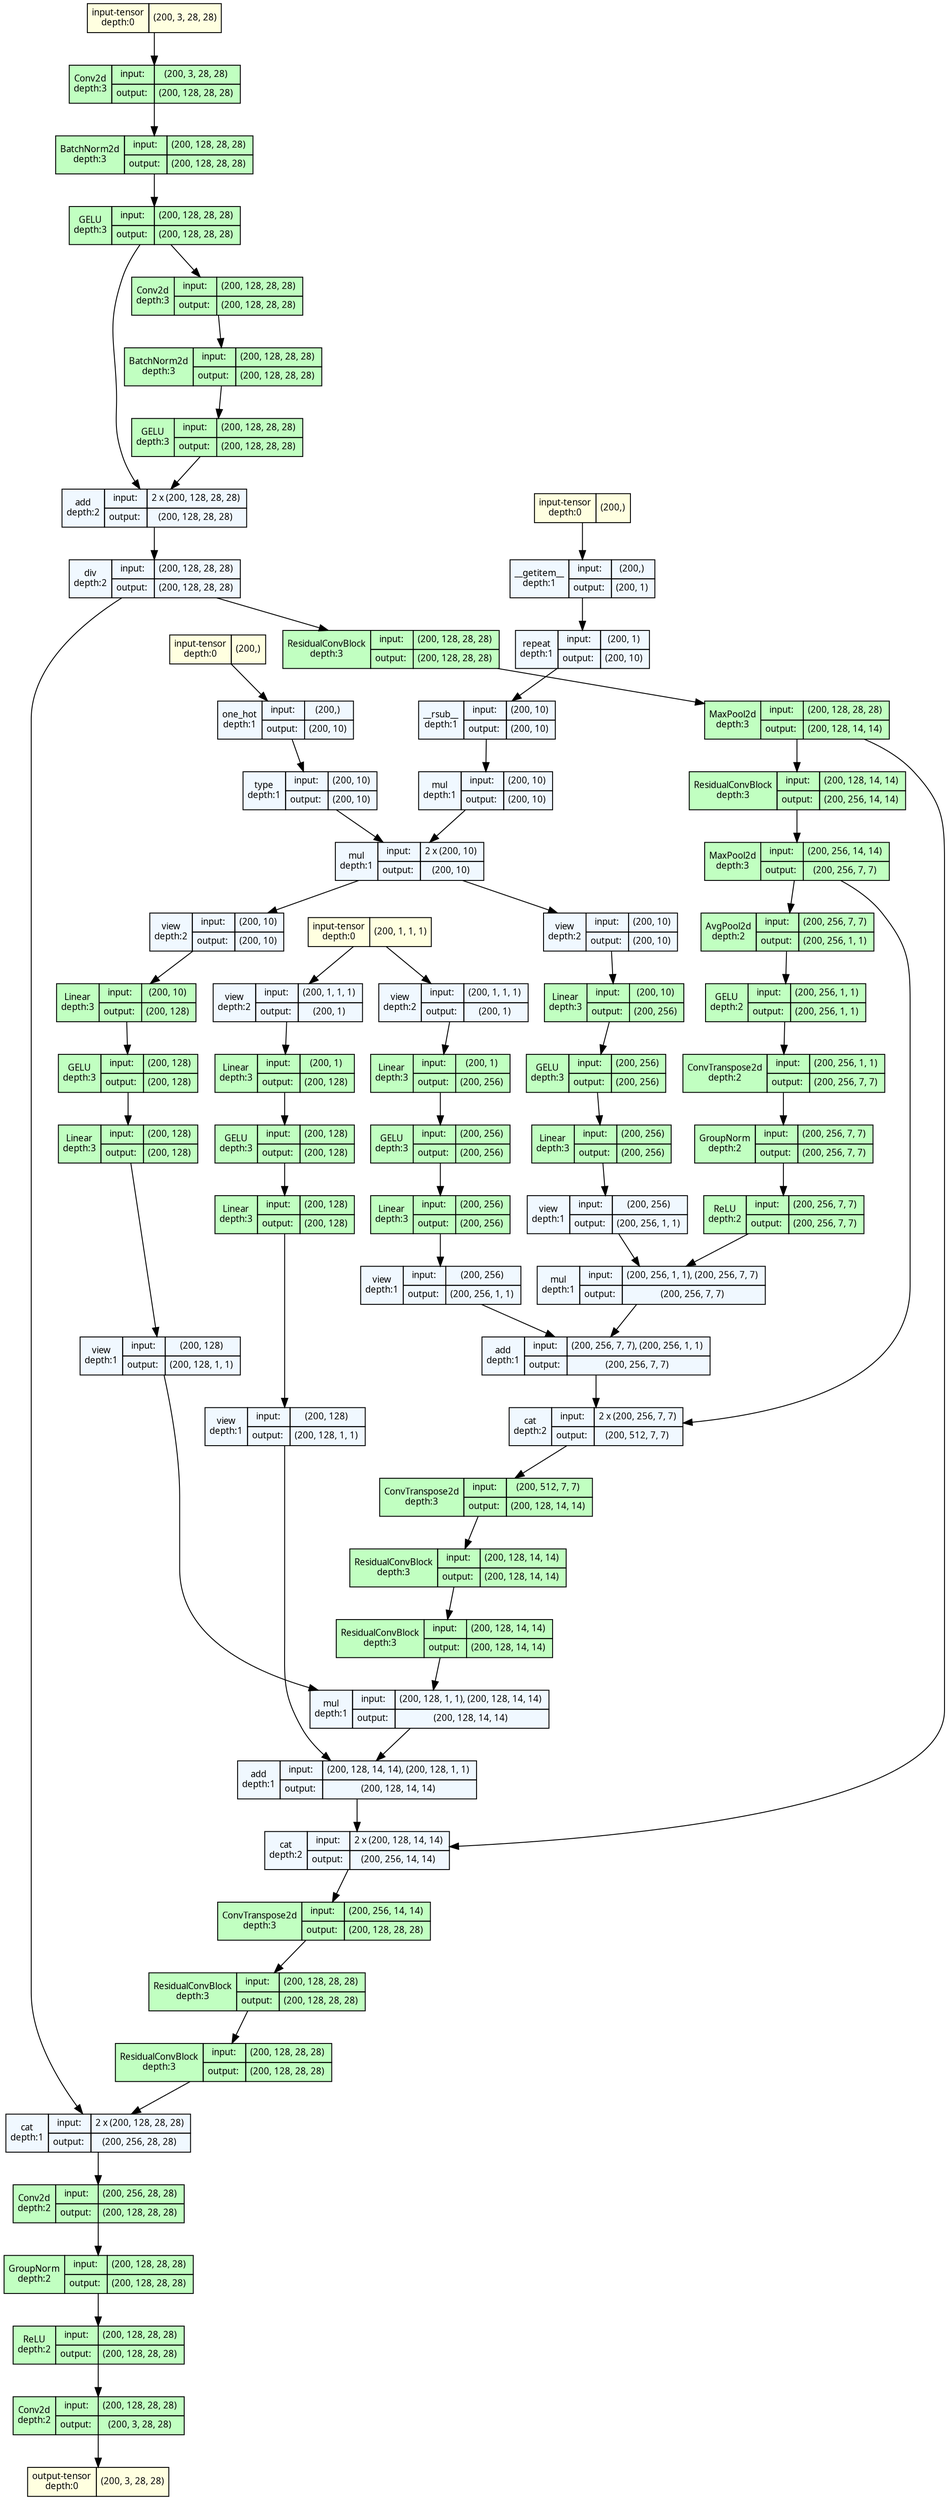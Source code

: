 strict digraph model {
	graph [ordering=in rankdir=TB size="41.1,41.1"]
	node [align=left fontname="Linux libertine" fontsize=10 height=0.2 margin=0 ranksep=0.1 shape=plaintext style=filled]
	edge [fontsize=10]
	0 [label=<
                    <TABLE BORDER="0" CELLBORDER="1"
                    CELLSPACING="0" CELLPADDING="4">
                        <TR><TD>input-tensor<BR/>depth:0</TD><TD>(200, 3, 28, 28)</TD></TR>
                    </TABLE>> fillcolor=lightyellow]
	1 [label=<
                    <TABLE BORDER="0" CELLBORDER="1"
                    CELLSPACING="0" CELLPADDING="4">
                        <TR><TD>input-tensor<BR/>depth:0</TD><TD>(200,)</TD></TR>
                    </TABLE>> fillcolor=lightyellow]
	2 [label=<
                    <TABLE BORDER="0" CELLBORDER="1"
                    CELLSPACING="0" CELLPADDING="4">
                        <TR><TD>input-tensor<BR/>depth:0</TD><TD>(200, 1, 1, 1)</TD></TR>
                    </TABLE>> fillcolor=lightyellow]
	3 [label=<
                    <TABLE BORDER="0" CELLBORDER="1"
                    CELLSPACING="0" CELLPADDING="4">
                        <TR><TD>input-tensor<BR/>depth:0</TD><TD>(200,)</TD></TR>
                    </TABLE>> fillcolor=lightyellow]
	4 [label=<
                    <TABLE BORDER="0" CELLBORDER="1"
                    CELLSPACING="0" CELLPADDING="4">
                    <TR>
                        <TD ROWSPAN="2">Conv2d<BR/>depth:3</TD>
                        <TD COLSPAN="2">input:</TD>
                        <TD COLSPAN="2">(200, 3, 28, 28) </TD>
                    </TR>
                    <TR>
                        <TD COLSPAN="2">output: </TD>
                        <TD COLSPAN="2">(200, 128, 28, 28) </TD>
                    </TR>
                    </TABLE>> fillcolor=darkseagreen1]
	5 [label=<
                    <TABLE BORDER="0" CELLBORDER="1"
                    CELLSPACING="0" CELLPADDING="4">
                    <TR>
                        <TD ROWSPAN="2">BatchNorm2d<BR/>depth:3</TD>
                        <TD COLSPAN="2">input:</TD>
                        <TD COLSPAN="2">(200, 128, 28, 28) </TD>
                    </TR>
                    <TR>
                        <TD COLSPAN="2">output: </TD>
                        <TD COLSPAN="2">(200, 128, 28, 28) </TD>
                    </TR>
                    </TABLE>> fillcolor=darkseagreen1]
	6 [label=<
                    <TABLE BORDER="0" CELLBORDER="1"
                    CELLSPACING="0" CELLPADDING="4">
                    <TR>
                        <TD ROWSPAN="2">GELU<BR/>depth:3</TD>
                        <TD COLSPAN="2">input:</TD>
                        <TD COLSPAN="2">(200, 128, 28, 28) </TD>
                    </TR>
                    <TR>
                        <TD COLSPAN="2">output: </TD>
                        <TD COLSPAN="2">(200, 128, 28, 28) </TD>
                    </TR>
                    </TABLE>> fillcolor=darkseagreen1]
	7 [label=<
                    <TABLE BORDER="0" CELLBORDER="1"
                    CELLSPACING="0" CELLPADDING="4">
                    <TR>
                        <TD ROWSPAN="2">Conv2d<BR/>depth:3</TD>
                        <TD COLSPAN="2">input:</TD>
                        <TD COLSPAN="2">(200, 128, 28, 28) </TD>
                    </TR>
                    <TR>
                        <TD COLSPAN="2">output: </TD>
                        <TD COLSPAN="2">(200, 128, 28, 28) </TD>
                    </TR>
                    </TABLE>> fillcolor=darkseagreen1]
	8 [label=<
                    <TABLE BORDER="0" CELLBORDER="1"
                    CELLSPACING="0" CELLPADDING="4">
                    <TR>
                        <TD ROWSPAN="2">BatchNorm2d<BR/>depth:3</TD>
                        <TD COLSPAN="2">input:</TD>
                        <TD COLSPAN="2">(200, 128, 28, 28) </TD>
                    </TR>
                    <TR>
                        <TD COLSPAN="2">output: </TD>
                        <TD COLSPAN="2">(200, 128, 28, 28) </TD>
                    </TR>
                    </TABLE>> fillcolor=darkseagreen1]
	9 [label=<
                    <TABLE BORDER="0" CELLBORDER="1"
                    CELLSPACING="0" CELLPADDING="4">
                    <TR>
                        <TD ROWSPAN="2">GELU<BR/>depth:3</TD>
                        <TD COLSPAN="2">input:</TD>
                        <TD COLSPAN="2">(200, 128, 28, 28) </TD>
                    </TR>
                    <TR>
                        <TD COLSPAN="2">output: </TD>
                        <TD COLSPAN="2">(200, 128, 28, 28) </TD>
                    </TR>
                    </TABLE>> fillcolor=darkseagreen1]
	10 [label=<
                    <TABLE BORDER="0" CELLBORDER="1"
                    CELLSPACING="0" CELLPADDING="4">
                    <TR>
                        <TD ROWSPAN="2">add<BR/>depth:2</TD>
                        <TD COLSPAN="2">input:</TD>
                        <TD COLSPAN="2">2 x (200, 128, 28, 28) </TD>
                    </TR>
                    <TR>
                        <TD COLSPAN="2">output: </TD>
                        <TD COLSPAN="2">(200, 128, 28, 28) </TD>
                    </TR>
                    </TABLE>> fillcolor=aliceblue]
	11 [label=<
                    <TABLE BORDER="0" CELLBORDER="1"
                    CELLSPACING="0" CELLPADDING="4">
                    <TR>
                        <TD ROWSPAN="2">div<BR/>depth:2</TD>
                        <TD COLSPAN="2">input:</TD>
                        <TD COLSPAN="2">(200, 128, 28, 28) </TD>
                    </TR>
                    <TR>
                        <TD COLSPAN="2">output: </TD>
                        <TD COLSPAN="2">(200, 128, 28, 28) </TD>
                    </TR>
                    </TABLE>> fillcolor=aliceblue]
	12 [label=<
                    <TABLE BORDER="0" CELLBORDER="1"
                    CELLSPACING="0" CELLPADDING="4">
                    <TR>
                        <TD ROWSPAN="2">ResidualConvBlock<BR/>depth:3</TD>
                        <TD COLSPAN="2">input:</TD>
                        <TD COLSPAN="2">(200, 128, 28, 28) </TD>
                    </TR>
                    <TR>
                        <TD COLSPAN="2">output: </TD>
                        <TD COLSPAN="2">(200, 128, 28, 28) </TD>
                    </TR>
                    </TABLE>> fillcolor=darkseagreen1]
	13 [label=<
                    <TABLE BORDER="0" CELLBORDER="1"
                    CELLSPACING="0" CELLPADDING="4">
                    <TR>
                        <TD ROWSPAN="2">MaxPool2d<BR/>depth:3</TD>
                        <TD COLSPAN="2">input:</TD>
                        <TD COLSPAN="2">(200, 128, 28, 28) </TD>
                    </TR>
                    <TR>
                        <TD COLSPAN="2">output: </TD>
                        <TD COLSPAN="2">(200, 128, 14, 14) </TD>
                    </TR>
                    </TABLE>> fillcolor=darkseagreen1]
	14 [label=<
                    <TABLE BORDER="0" CELLBORDER="1"
                    CELLSPACING="0" CELLPADDING="4">
                    <TR>
                        <TD ROWSPAN="2">ResidualConvBlock<BR/>depth:3</TD>
                        <TD COLSPAN="2">input:</TD>
                        <TD COLSPAN="2">(200, 128, 14, 14) </TD>
                    </TR>
                    <TR>
                        <TD COLSPAN="2">output: </TD>
                        <TD COLSPAN="2">(200, 256, 14, 14) </TD>
                    </TR>
                    </TABLE>> fillcolor=darkseagreen1]
	15 [label=<
                    <TABLE BORDER="0" CELLBORDER="1"
                    CELLSPACING="0" CELLPADDING="4">
                    <TR>
                        <TD ROWSPAN="2">MaxPool2d<BR/>depth:3</TD>
                        <TD COLSPAN="2">input:</TD>
                        <TD COLSPAN="2">(200, 256, 14, 14) </TD>
                    </TR>
                    <TR>
                        <TD COLSPAN="2">output: </TD>
                        <TD COLSPAN="2">(200, 256, 7, 7) </TD>
                    </TR>
                    </TABLE>> fillcolor=darkseagreen1]
	16 [label=<
                    <TABLE BORDER="0" CELLBORDER="1"
                    CELLSPACING="0" CELLPADDING="4">
                    <TR>
                        <TD ROWSPAN="2">AvgPool2d<BR/>depth:2</TD>
                        <TD COLSPAN="2">input:</TD>
                        <TD COLSPAN="2">(200, 256, 7, 7) </TD>
                    </TR>
                    <TR>
                        <TD COLSPAN="2">output: </TD>
                        <TD COLSPAN="2">(200, 256, 1, 1) </TD>
                    </TR>
                    </TABLE>> fillcolor=darkseagreen1]
	17 [label=<
                    <TABLE BORDER="0" CELLBORDER="1"
                    CELLSPACING="0" CELLPADDING="4">
                    <TR>
                        <TD ROWSPAN="2">GELU<BR/>depth:2</TD>
                        <TD COLSPAN="2">input:</TD>
                        <TD COLSPAN="2">(200, 256, 1, 1) </TD>
                    </TR>
                    <TR>
                        <TD COLSPAN="2">output: </TD>
                        <TD COLSPAN="2">(200, 256, 1, 1) </TD>
                    </TR>
                    </TABLE>> fillcolor=darkseagreen1]
	18 [label=<
                    <TABLE BORDER="0" CELLBORDER="1"
                    CELLSPACING="0" CELLPADDING="4">
                    <TR>
                        <TD ROWSPAN="2">one_hot<BR/>depth:1</TD>
                        <TD COLSPAN="2">input:</TD>
                        <TD COLSPAN="2">(200,) </TD>
                    </TR>
                    <TR>
                        <TD COLSPAN="2">output: </TD>
                        <TD COLSPAN="2">(200, 10) </TD>
                    </TR>
                    </TABLE>> fillcolor=aliceblue]
	19 [label=<
                    <TABLE BORDER="0" CELLBORDER="1"
                    CELLSPACING="0" CELLPADDING="4">
                    <TR>
                        <TD ROWSPAN="2">type<BR/>depth:1</TD>
                        <TD COLSPAN="2">input:</TD>
                        <TD COLSPAN="2">(200, 10) </TD>
                    </TR>
                    <TR>
                        <TD COLSPAN="2">output: </TD>
                        <TD COLSPAN="2">(200, 10) </TD>
                    </TR>
                    </TABLE>> fillcolor=aliceblue]
	20 [label=<
                    <TABLE BORDER="0" CELLBORDER="1"
                    CELLSPACING="0" CELLPADDING="4">
                    <TR>
                        <TD ROWSPAN="2">__getitem__<BR/>depth:1</TD>
                        <TD COLSPAN="2">input:</TD>
                        <TD COLSPAN="2">(200,) </TD>
                    </TR>
                    <TR>
                        <TD COLSPAN="2">output: </TD>
                        <TD COLSPAN="2">(200, 1) </TD>
                    </TR>
                    </TABLE>> fillcolor=aliceblue]
	21 [label=<
                    <TABLE BORDER="0" CELLBORDER="1"
                    CELLSPACING="0" CELLPADDING="4">
                    <TR>
                        <TD ROWSPAN="2">repeat<BR/>depth:1</TD>
                        <TD COLSPAN="2">input:</TD>
                        <TD COLSPAN="2">(200, 1) </TD>
                    </TR>
                    <TR>
                        <TD COLSPAN="2">output: </TD>
                        <TD COLSPAN="2">(200, 10) </TD>
                    </TR>
                    </TABLE>> fillcolor=aliceblue]
	22 [label=<
                    <TABLE BORDER="0" CELLBORDER="1"
                    CELLSPACING="0" CELLPADDING="4">
                    <TR>
                        <TD ROWSPAN="2">__rsub__<BR/>depth:1</TD>
                        <TD COLSPAN="2">input:</TD>
                        <TD COLSPAN="2">(200, 10) </TD>
                    </TR>
                    <TR>
                        <TD COLSPAN="2">output: </TD>
                        <TD COLSPAN="2">(200, 10) </TD>
                    </TR>
                    </TABLE>> fillcolor=aliceblue]
	23 [label=<
                    <TABLE BORDER="0" CELLBORDER="1"
                    CELLSPACING="0" CELLPADDING="4">
                    <TR>
                        <TD ROWSPAN="2">mul<BR/>depth:1</TD>
                        <TD COLSPAN="2">input:</TD>
                        <TD COLSPAN="2">(200, 10) </TD>
                    </TR>
                    <TR>
                        <TD COLSPAN="2">output: </TD>
                        <TD COLSPAN="2">(200, 10) </TD>
                    </TR>
                    </TABLE>> fillcolor=aliceblue]
	24 [label=<
                    <TABLE BORDER="0" CELLBORDER="1"
                    CELLSPACING="0" CELLPADDING="4">
                    <TR>
                        <TD ROWSPAN="2">mul<BR/>depth:1</TD>
                        <TD COLSPAN="2">input:</TD>
                        <TD COLSPAN="2">2 x (200, 10) </TD>
                    </TR>
                    <TR>
                        <TD COLSPAN="2">output: </TD>
                        <TD COLSPAN="2">(200, 10) </TD>
                    </TR>
                    </TABLE>> fillcolor=aliceblue]
	25 [label=<
                    <TABLE BORDER="0" CELLBORDER="1"
                    CELLSPACING="0" CELLPADDING="4">
                    <TR>
                        <TD ROWSPAN="2">view<BR/>depth:2</TD>
                        <TD COLSPAN="2">input:</TD>
                        <TD COLSPAN="2">(200, 10) </TD>
                    </TR>
                    <TR>
                        <TD COLSPAN="2">output: </TD>
                        <TD COLSPAN="2">(200, 10) </TD>
                    </TR>
                    </TABLE>> fillcolor=aliceblue]
	26 [label=<
                    <TABLE BORDER="0" CELLBORDER="1"
                    CELLSPACING="0" CELLPADDING="4">
                    <TR>
                        <TD ROWSPAN="2">Linear<BR/>depth:3</TD>
                        <TD COLSPAN="2">input:</TD>
                        <TD COLSPAN="2">(200, 10) </TD>
                    </TR>
                    <TR>
                        <TD COLSPAN="2">output: </TD>
                        <TD COLSPAN="2">(200, 256) </TD>
                    </TR>
                    </TABLE>> fillcolor=darkseagreen1]
	27 [label=<
                    <TABLE BORDER="0" CELLBORDER="1"
                    CELLSPACING="0" CELLPADDING="4">
                    <TR>
                        <TD ROWSPAN="2">GELU<BR/>depth:3</TD>
                        <TD COLSPAN="2">input:</TD>
                        <TD COLSPAN="2">(200, 256) </TD>
                    </TR>
                    <TR>
                        <TD COLSPAN="2">output: </TD>
                        <TD COLSPAN="2">(200, 256) </TD>
                    </TR>
                    </TABLE>> fillcolor=darkseagreen1]
	28 [label=<
                    <TABLE BORDER="0" CELLBORDER="1"
                    CELLSPACING="0" CELLPADDING="4">
                    <TR>
                        <TD ROWSPAN="2">Linear<BR/>depth:3</TD>
                        <TD COLSPAN="2">input:</TD>
                        <TD COLSPAN="2">(200, 256) </TD>
                    </TR>
                    <TR>
                        <TD COLSPAN="2">output: </TD>
                        <TD COLSPAN="2">(200, 256) </TD>
                    </TR>
                    </TABLE>> fillcolor=darkseagreen1]
	29 [label=<
                    <TABLE BORDER="0" CELLBORDER="1"
                    CELLSPACING="0" CELLPADDING="4">
                    <TR>
                        <TD ROWSPAN="2">view<BR/>depth:1</TD>
                        <TD COLSPAN="2">input:</TD>
                        <TD COLSPAN="2">(200, 256) </TD>
                    </TR>
                    <TR>
                        <TD COLSPAN="2">output: </TD>
                        <TD COLSPAN="2">(200, 256, 1, 1) </TD>
                    </TR>
                    </TABLE>> fillcolor=aliceblue]
	30 [label=<
                    <TABLE BORDER="0" CELLBORDER="1"
                    CELLSPACING="0" CELLPADDING="4">
                    <TR>
                        <TD ROWSPAN="2">view<BR/>depth:2</TD>
                        <TD COLSPAN="2">input:</TD>
                        <TD COLSPAN="2">(200, 1, 1, 1) </TD>
                    </TR>
                    <TR>
                        <TD COLSPAN="2">output: </TD>
                        <TD COLSPAN="2">(200, 1) </TD>
                    </TR>
                    </TABLE>> fillcolor=aliceblue]
	31 [label=<
                    <TABLE BORDER="0" CELLBORDER="1"
                    CELLSPACING="0" CELLPADDING="4">
                    <TR>
                        <TD ROWSPAN="2">Linear<BR/>depth:3</TD>
                        <TD COLSPAN="2">input:</TD>
                        <TD COLSPAN="2">(200, 1) </TD>
                    </TR>
                    <TR>
                        <TD COLSPAN="2">output: </TD>
                        <TD COLSPAN="2">(200, 256) </TD>
                    </TR>
                    </TABLE>> fillcolor=darkseagreen1]
	32 [label=<
                    <TABLE BORDER="0" CELLBORDER="1"
                    CELLSPACING="0" CELLPADDING="4">
                    <TR>
                        <TD ROWSPAN="2">GELU<BR/>depth:3</TD>
                        <TD COLSPAN="2">input:</TD>
                        <TD COLSPAN="2">(200, 256) </TD>
                    </TR>
                    <TR>
                        <TD COLSPAN="2">output: </TD>
                        <TD COLSPAN="2">(200, 256) </TD>
                    </TR>
                    </TABLE>> fillcolor=darkseagreen1]
	33 [label=<
                    <TABLE BORDER="0" CELLBORDER="1"
                    CELLSPACING="0" CELLPADDING="4">
                    <TR>
                        <TD ROWSPAN="2">Linear<BR/>depth:3</TD>
                        <TD COLSPAN="2">input:</TD>
                        <TD COLSPAN="2">(200, 256) </TD>
                    </TR>
                    <TR>
                        <TD COLSPAN="2">output: </TD>
                        <TD COLSPAN="2">(200, 256) </TD>
                    </TR>
                    </TABLE>> fillcolor=darkseagreen1]
	34 [label=<
                    <TABLE BORDER="0" CELLBORDER="1"
                    CELLSPACING="0" CELLPADDING="4">
                    <TR>
                        <TD ROWSPAN="2">view<BR/>depth:1</TD>
                        <TD COLSPAN="2">input:</TD>
                        <TD COLSPAN="2">(200, 256) </TD>
                    </TR>
                    <TR>
                        <TD COLSPAN="2">output: </TD>
                        <TD COLSPAN="2">(200, 256, 1, 1) </TD>
                    </TR>
                    </TABLE>> fillcolor=aliceblue]
	35 [label=<
                    <TABLE BORDER="0" CELLBORDER="1"
                    CELLSPACING="0" CELLPADDING="4">
                    <TR>
                        <TD ROWSPAN="2">view<BR/>depth:2</TD>
                        <TD COLSPAN="2">input:</TD>
                        <TD COLSPAN="2">(200, 10) </TD>
                    </TR>
                    <TR>
                        <TD COLSPAN="2">output: </TD>
                        <TD COLSPAN="2">(200, 10) </TD>
                    </TR>
                    </TABLE>> fillcolor=aliceblue]
	36 [label=<
                    <TABLE BORDER="0" CELLBORDER="1"
                    CELLSPACING="0" CELLPADDING="4">
                    <TR>
                        <TD ROWSPAN="2">Linear<BR/>depth:3</TD>
                        <TD COLSPAN="2">input:</TD>
                        <TD COLSPAN="2">(200, 10) </TD>
                    </TR>
                    <TR>
                        <TD COLSPAN="2">output: </TD>
                        <TD COLSPAN="2">(200, 128) </TD>
                    </TR>
                    </TABLE>> fillcolor=darkseagreen1]
	37 [label=<
                    <TABLE BORDER="0" CELLBORDER="1"
                    CELLSPACING="0" CELLPADDING="4">
                    <TR>
                        <TD ROWSPAN="2">GELU<BR/>depth:3</TD>
                        <TD COLSPAN="2">input:</TD>
                        <TD COLSPAN="2">(200, 128) </TD>
                    </TR>
                    <TR>
                        <TD COLSPAN="2">output: </TD>
                        <TD COLSPAN="2">(200, 128) </TD>
                    </TR>
                    </TABLE>> fillcolor=darkseagreen1]
	38 [label=<
                    <TABLE BORDER="0" CELLBORDER="1"
                    CELLSPACING="0" CELLPADDING="4">
                    <TR>
                        <TD ROWSPAN="2">Linear<BR/>depth:3</TD>
                        <TD COLSPAN="2">input:</TD>
                        <TD COLSPAN="2">(200, 128) </TD>
                    </TR>
                    <TR>
                        <TD COLSPAN="2">output: </TD>
                        <TD COLSPAN="2">(200, 128) </TD>
                    </TR>
                    </TABLE>> fillcolor=darkseagreen1]
	39 [label=<
                    <TABLE BORDER="0" CELLBORDER="1"
                    CELLSPACING="0" CELLPADDING="4">
                    <TR>
                        <TD ROWSPAN="2">view<BR/>depth:1</TD>
                        <TD COLSPAN="2">input:</TD>
                        <TD COLSPAN="2">(200, 128) </TD>
                    </TR>
                    <TR>
                        <TD COLSPAN="2">output: </TD>
                        <TD COLSPAN="2">(200, 128, 1, 1) </TD>
                    </TR>
                    </TABLE>> fillcolor=aliceblue]
	40 [label=<
                    <TABLE BORDER="0" CELLBORDER="1"
                    CELLSPACING="0" CELLPADDING="4">
                    <TR>
                        <TD ROWSPAN="2">view<BR/>depth:2</TD>
                        <TD COLSPAN="2">input:</TD>
                        <TD COLSPAN="2">(200, 1, 1, 1) </TD>
                    </TR>
                    <TR>
                        <TD COLSPAN="2">output: </TD>
                        <TD COLSPAN="2">(200, 1) </TD>
                    </TR>
                    </TABLE>> fillcolor=aliceblue]
	41 [label=<
                    <TABLE BORDER="0" CELLBORDER="1"
                    CELLSPACING="0" CELLPADDING="4">
                    <TR>
                        <TD ROWSPAN="2">Linear<BR/>depth:3</TD>
                        <TD COLSPAN="2">input:</TD>
                        <TD COLSPAN="2">(200, 1) </TD>
                    </TR>
                    <TR>
                        <TD COLSPAN="2">output: </TD>
                        <TD COLSPAN="2">(200, 128) </TD>
                    </TR>
                    </TABLE>> fillcolor=darkseagreen1]
	42 [label=<
                    <TABLE BORDER="0" CELLBORDER="1"
                    CELLSPACING="0" CELLPADDING="4">
                    <TR>
                        <TD ROWSPAN="2">GELU<BR/>depth:3</TD>
                        <TD COLSPAN="2">input:</TD>
                        <TD COLSPAN="2">(200, 128) </TD>
                    </TR>
                    <TR>
                        <TD COLSPAN="2">output: </TD>
                        <TD COLSPAN="2">(200, 128) </TD>
                    </TR>
                    </TABLE>> fillcolor=darkseagreen1]
	43 [label=<
                    <TABLE BORDER="0" CELLBORDER="1"
                    CELLSPACING="0" CELLPADDING="4">
                    <TR>
                        <TD ROWSPAN="2">Linear<BR/>depth:3</TD>
                        <TD COLSPAN="2">input:</TD>
                        <TD COLSPAN="2">(200, 128) </TD>
                    </TR>
                    <TR>
                        <TD COLSPAN="2">output: </TD>
                        <TD COLSPAN="2">(200, 128) </TD>
                    </TR>
                    </TABLE>> fillcolor=darkseagreen1]
	44 [label=<
                    <TABLE BORDER="0" CELLBORDER="1"
                    CELLSPACING="0" CELLPADDING="4">
                    <TR>
                        <TD ROWSPAN="2">view<BR/>depth:1</TD>
                        <TD COLSPAN="2">input:</TD>
                        <TD COLSPAN="2">(200, 128) </TD>
                    </TR>
                    <TR>
                        <TD COLSPAN="2">output: </TD>
                        <TD COLSPAN="2">(200, 128, 1, 1) </TD>
                    </TR>
                    </TABLE>> fillcolor=aliceblue]
	45 [label=<
                    <TABLE BORDER="0" CELLBORDER="1"
                    CELLSPACING="0" CELLPADDING="4">
                    <TR>
                        <TD ROWSPAN="2">ConvTranspose2d<BR/>depth:2</TD>
                        <TD COLSPAN="2">input:</TD>
                        <TD COLSPAN="2">(200, 256, 1, 1) </TD>
                    </TR>
                    <TR>
                        <TD COLSPAN="2">output: </TD>
                        <TD COLSPAN="2">(200, 256, 7, 7) </TD>
                    </TR>
                    </TABLE>> fillcolor=darkseagreen1]
	46 [label=<
                    <TABLE BORDER="0" CELLBORDER="1"
                    CELLSPACING="0" CELLPADDING="4">
                    <TR>
                        <TD ROWSPAN="2">GroupNorm<BR/>depth:2</TD>
                        <TD COLSPAN="2">input:</TD>
                        <TD COLSPAN="2">(200, 256, 7, 7) </TD>
                    </TR>
                    <TR>
                        <TD COLSPAN="2">output: </TD>
                        <TD COLSPAN="2">(200, 256, 7, 7) </TD>
                    </TR>
                    </TABLE>> fillcolor=darkseagreen1]
	47 [label=<
                    <TABLE BORDER="0" CELLBORDER="1"
                    CELLSPACING="0" CELLPADDING="4">
                    <TR>
                        <TD ROWSPAN="2">ReLU<BR/>depth:2</TD>
                        <TD COLSPAN="2">input:</TD>
                        <TD COLSPAN="2">(200, 256, 7, 7) </TD>
                    </TR>
                    <TR>
                        <TD COLSPAN="2">output: </TD>
                        <TD COLSPAN="2">(200, 256, 7, 7) </TD>
                    </TR>
                    </TABLE>> fillcolor=darkseagreen1]
	48 [label=<
                    <TABLE BORDER="0" CELLBORDER="1"
                    CELLSPACING="0" CELLPADDING="4">
                    <TR>
                        <TD ROWSPAN="2">mul<BR/>depth:1</TD>
                        <TD COLSPAN="2">input:</TD>
                        <TD COLSPAN="2">(200, 256, 1, 1), (200, 256, 7, 7) </TD>
                    </TR>
                    <TR>
                        <TD COLSPAN="2">output: </TD>
                        <TD COLSPAN="2">(200, 256, 7, 7) </TD>
                    </TR>
                    </TABLE>> fillcolor=aliceblue]
	49 [label=<
                    <TABLE BORDER="0" CELLBORDER="1"
                    CELLSPACING="0" CELLPADDING="4">
                    <TR>
                        <TD ROWSPAN="2">add<BR/>depth:1</TD>
                        <TD COLSPAN="2">input:</TD>
                        <TD COLSPAN="2">(200, 256, 7, 7), (200, 256, 1, 1) </TD>
                    </TR>
                    <TR>
                        <TD COLSPAN="2">output: </TD>
                        <TD COLSPAN="2">(200, 256, 7, 7) </TD>
                    </TR>
                    </TABLE>> fillcolor=aliceblue]
	50 [label=<
                    <TABLE BORDER="0" CELLBORDER="1"
                    CELLSPACING="0" CELLPADDING="4">
                    <TR>
                        <TD ROWSPAN="2">cat<BR/>depth:2</TD>
                        <TD COLSPAN="2">input:</TD>
                        <TD COLSPAN="2">2 x (200, 256, 7, 7) </TD>
                    </TR>
                    <TR>
                        <TD COLSPAN="2">output: </TD>
                        <TD COLSPAN="2">(200, 512, 7, 7) </TD>
                    </TR>
                    </TABLE>> fillcolor=aliceblue]
	51 [label=<
                    <TABLE BORDER="0" CELLBORDER="1"
                    CELLSPACING="0" CELLPADDING="4">
                    <TR>
                        <TD ROWSPAN="2">ConvTranspose2d<BR/>depth:3</TD>
                        <TD COLSPAN="2">input:</TD>
                        <TD COLSPAN="2">(200, 512, 7, 7) </TD>
                    </TR>
                    <TR>
                        <TD COLSPAN="2">output: </TD>
                        <TD COLSPAN="2">(200, 128, 14, 14) </TD>
                    </TR>
                    </TABLE>> fillcolor=darkseagreen1]
	52 [label=<
                    <TABLE BORDER="0" CELLBORDER="1"
                    CELLSPACING="0" CELLPADDING="4">
                    <TR>
                        <TD ROWSPAN="2">ResidualConvBlock<BR/>depth:3</TD>
                        <TD COLSPAN="2">input:</TD>
                        <TD COLSPAN="2">(200, 128, 14, 14) </TD>
                    </TR>
                    <TR>
                        <TD COLSPAN="2">output: </TD>
                        <TD COLSPAN="2">(200, 128, 14, 14) </TD>
                    </TR>
                    </TABLE>> fillcolor=darkseagreen1]
	53 [label=<
                    <TABLE BORDER="0" CELLBORDER="1"
                    CELLSPACING="0" CELLPADDING="4">
                    <TR>
                        <TD ROWSPAN="2">ResidualConvBlock<BR/>depth:3</TD>
                        <TD COLSPAN="2">input:</TD>
                        <TD COLSPAN="2">(200, 128, 14, 14) </TD>
                    </TR>
                    <TR>
                        <TD COLSPAN="2">output: </TD>
                        <TD COLSPAN="2">(200, 128, 14, 14) </TD>
                    </TR>
                    </TABLE>> fillcolor=darkseagreen1]
	54 [label=<
                    <TABLE BORDER="0" CELLBORDER="1"
                    CELLSPACING="0" CELLPADDING="4">
                    <TR>
                        <TD ROWSPAN="2">mul<BR/>depth:1</TD>
                        <TD COLSPAN="2">input:</TD>
                        <TD COLSPAN="2">(200, 128, 1, 1), (200, 128, 14, 14) </TD>
                    </TR>
                    <TR>
                        <TD COLSPAN="2">output: </TD>
                        <TD COLSPAN="2">(200, 128, 14, 14) </TD>
                    </TR>
                    </TABLE>> fillcolor=aliceblue]
	55 [label=<
                    <TABLE BORDER="0" CELLBORDER="1"
                    CELLSPACING="0" CELLPADDING="4">
                    <TR>
                        <TD ROWSPAN="2">add<BR/>depth:1</TD>
                        <TD COLSPAN="2">input:</TD>
                        <TD COLSPAN="2">(200, 128, 14, 14), (200, 128, 1, 1) </TD>
                    </TR>
                    <TR>
                        <TD COLSPAN="2">output: </TD>
                        <TD COLSPAN="2">(200, 128, 14, 14) </TD>
                    </TR>
                    </TABLE>> fillcolor=aliceblue]
	56 [label=<
                    <TABLE BORDER="0" CELLBORDER="1"
                    CELLSPACING="0" CELLPADDING="4">
                    <TR>
                        <TD ROWSPAN="2">cat<BR/>depth:2</TD>
                        <TD COLSPAN="2">input:</TD>
                        <TD COLSPAN="2">2 x (200, 128, 14, 14) </TD>
                    </TR>
                    <TR>
                        <TD COLSPAN="2">output: </TD>
                        <TD COLSPAN="2">(200, 256, 14, 14) </TD>
                    </TR>
                    </TABLE>> fillcolor=aliceblue]
	57 [label=<
                    <TABLE BORDER="0" CELLBORDER="1"
                    CELLSPACING="0" CELLPADDING="4">
                    <TR>
                        <TD ROWSPAN="2">ConvTranspose2d<BR/>depth:3</TD>
                        <TD COLSPAN="2">input:</TD>
                        <TD COLSPAN="2">(200, 256, 14, 14) </TD>
                    </TR>
                    <TR>
                        <TD COLSPAN="2">output: </TD>
                        <TD COLSPAN="2">(200, 128, 28, 28) </TD>
                    </TR>
                    </TABLE>> fillcolor=darkseagreen1]
	58 [label=<
                    <TABLE BORDER="0" CELLBORDER="1"
                    CELLSPACING="0" CELLPADDING="4">
                    <TR>
                        <TD ROWSPAN="2">ResidualConvBlock<BR/>depth:3</TD>
                        <TD COLSPAN="2">input:</TD>
                        <TD COLSPAN="2">(200, 128, 28, 28) </TD>
                    </TR>
                    <TR>
                        <TD COLSPAN="2">output: </TD>
                        <TD COLSPAN="2">(200, 128, 28, 28) </TD>
                    </TR>
                    </TABLE>> fillcolor=darkseagreen1]
	59 [label=<
                    <TABLE BORDER="0" CELLBORDER="1"
                    CELLSPACING="0" CELLPADDING="4">
                    <TR>
                        <TD ROWSPAN="2">ResidualConvBlock<BR/>depth:3</TD>
                        <TD COLSPAN="2">input:</TD>
                        <TD COLSPAN="2">(200, 128, 28, 28) </TD>
                    </TR>
                    <TR>
                        <TD COLSPAN="2">output: </TD>
                        <TD COLSPAN="2">(200, 128, 28, 28) </TD>
                    </TR>
                    </TABLE>> fillcolor=darkseagreen1]
	60 [label=<
                    <TABLE BORDER="0" CELLBORDER="1"
                    CELLSPACING="0" CELLPADDING="4">
                    <TR>
                        <TD ROWSPAN="2">cat<BR/>depth:1</TD>
                        <TD COLSPAN="2">input:</TD>
                        <TD COLSPAN="2">2 x (200, 128, 28, 28) </TD>
                    </TR>
                    <TR>
                        <TD COLSPAN="2">output: </TD>
                        <TD COLSPAN="2">(200, 256, 28, 28) </TD>
                    </TR>
                    </TABLE>> fillcolor=aliceblue]
	61 [label=<
                    <TABLE BORDER="0" CELLBORDER="1"
                    CELLSPACING="0" CELLPADDING="4">
                    <TR>
                        <TD ROWSPAN="2">Conv2d<BR/>depth:2</TD>
                        <TD COLSPAN="2">input:</TD>
                        <TD COLSPAN="2">(200, 256, 28, 28) </TD>
                    </TR>
                    <TR>
                        <TD COLSPAN="2">output: </TD>
                        <TD COLSPAN="2">(200, 128, 28, 28) </TD>
                    </TR>
                    </TABLE>> fillcolor=darkseagreen1]
	62 [label=<
                    <TABLE BORDER="0" CELLBORDER="1"
                    CELLSPACING="0" CELLPADDING="4">
                    <TR>
                        <TD ROWSPAN="2">GroupNorm<BR/>depth:2</TD>
                        <TD COLSPAN="2">input:</TD>
                        <TD COLSPAN="2">(200, 128, 28, 28) </TD>
                    </TR>
                    <TR>
                        <TD COLSPAN="2">output: </TD>
                        <TD COLSPAN="2">(200, 128, 28, 28) </TD>
                    </TR>
                    </TABLE>> fillcolor=darkseagreen1]
	63 [label=<
                    <TABLE BORDER="0" CELLBORDER="1"
                    CELLSPACING="0" CELLPADDING="4">
                    <TR>
                        <TD ROWSPAN="2">ReLU<BR/>depth:2</TD>
                        <TD COLSPAN="2">input:</TD>
                        <TD COLSPAN="2">(200, 128, 28, 28) </TD>
                    </TR>
                    <TR>
                        <TD COLSPAN="2">output: </TD>
                        <TD COLSPAN="2">(200, 128, 28, 28) </TD>
                    </TR>
                    </TABLE>> fillcolor=darkseagreen1]
	64 [label=<
                    <TABLE BORDER="0" CELLBORDER="1"
                    CELLSPACING="0" CELLPADDING="4">
                    <TR>
                        <TD ROWSPAN="2">Conv2d<BR/>depth:2</TD>
                        <TD COLSPAN="2">input:</TD>
                        <TD COLSPAN="2">(200, 128, 28, 28) </TD>
                    </TR>
                    <TR>
                        <TD COLSPAN="2">output: </TD>
                        <TD COLSPAN="2">(200, 3, 28, 28) </TD>
                    </TR>
                    </TABLE>> fillcolor=darkseagreen1]
	65 [label=<
                    <TABLE BORDER="0" CELLBORDER="1"
                    CELLSPACING="0" CELLPADDING="4">
                        <TR><TD>output-tensor<BR/>depth:0</TD><TD>(200, 3, 28, 28)</TD></TR>
                    </TABLE>> fillcolor=lightyellow]
	1 -> 18
	3 -> 20
	0 -> 4
	4 -> 5
	5 -> 6
	6 -> 10
	6 -> 7
	7 -> 8
	8 -> 9
	9 -> 10
	10 -> 11
	11 -> 60
	11 -> 12
	12 -> 13
	13 -> 14
	14 -> 15
	15 -> 16
	16 -> 17
	18 -> 19
	19 -> 24
	20 -> 21
	21 -> 22
	22 -> 23
	23 -> 24
	24 -> 25
	25 -> 26
	26 -> 27
	27 -> 28
	28 -> 29
	29 -> 48
	2 -> 30
	30 -> 31
	31 -> 32
	32 -> 33
	33 -> 34
	34 -> 49
	24 -> 35
	35 -> 36
	36 -> 37
	37 -> 38
	38 -> 39
	39 -> 54
	2 -> 40
	40 -> 41
	41 -> 42
	42 -> 43
	43 -> 44
	44 -> 55
	17 -> 45
	45 -> 46
	46 -> 47
	47 -> 48
	48 -> 49
	49 -> 50
	15 -> 50
	50 -> 51
	51 -> 52
	52 -> 53
	53 -> 54
	54 -> 55
	55 -> 56
	13 -> 56
	56 -> 57
	57 -> 58
	58 -> 59
	59 -> 60
	60 -> 61
	61 -> 62
	62 -> 63
	63 -> 64
	64 -> 65
}
